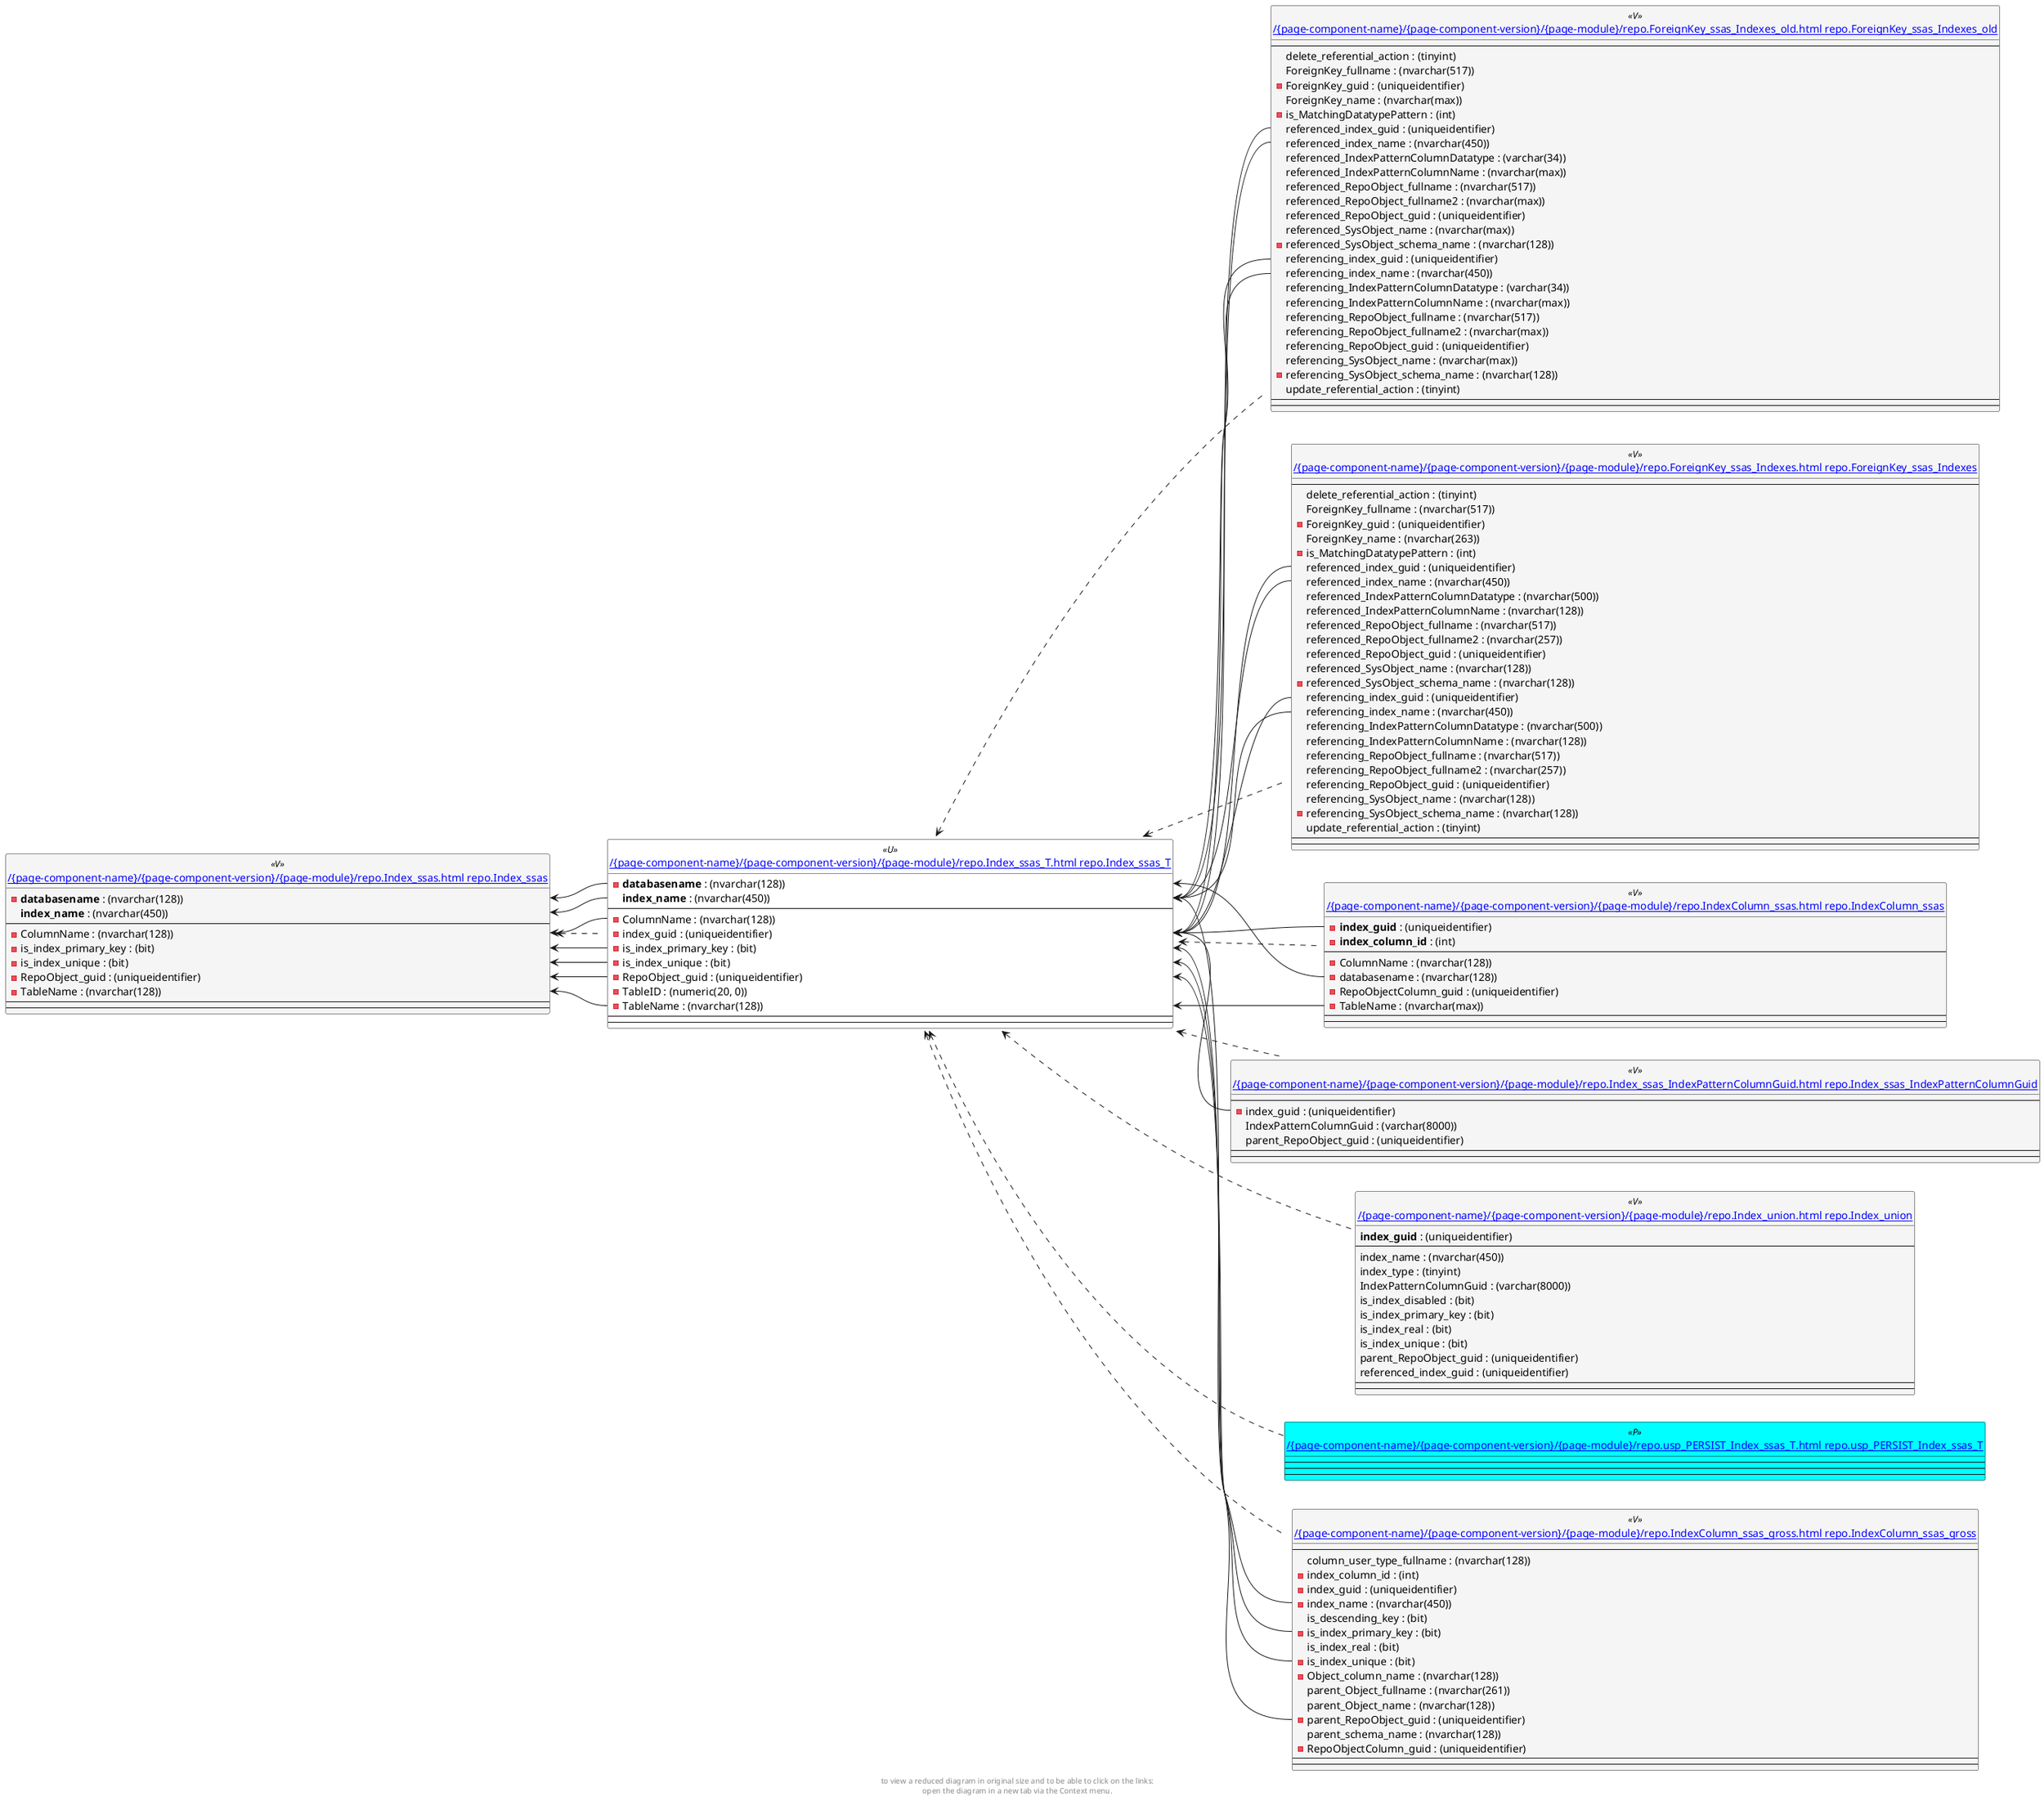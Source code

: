 @startuml
left to right direction
'top to bottom direction
hide circle
'avoide "." issues:
set namespaceSeparator none


skinparam class {
  BackgroundColor White
  BackgroundColor<<FN>> Yellow
  BackgroundColor<<FS>> Yellow
  BackgroundColor<<FT>> LightGray
  BackgroundColor<<IF>> Yellow
  BackgroundColor<<IS>> Yellow
  BackgroundColor<<P>> Aqua
  BackgroundColor<<PC>> Aqua
  BackgroundColor<<SN>> Yellow
  BackgroundColor<<SO>> SlateBlue
  BackgroundColor<<TF>> LightGray
  BackgroundColor<<TR>> Tomato
  BackgroundColor<<U>> White
  BackgroundColor<<V>> WhiteSmoke
  BackgroundColor<<X>> Aqua
}


entity "[[{site-url}/{page-component-name}/{page-component-version}/{page-module}/repo.ForeignKey_ssas_Indexes.html repo.ForeignKey_ssas_Indexes]]" as repo.ForeignKey_ssas_Indexes << V >> {
  --
  delete_referential_action : (tinyint)
  ForeignKey_fullname : (nvarchar(517))
  - ForeignKey_guid : (uniqueidentifier)
  ForeignKey_name : (nvarchar(263))
  - is_MatchingDatatypePattern : (int)
  referenced_index_guid : (uniqueidentifier)
  referenced_index_name : (nvarchar(450))
  referenced_IndexPatternColumnDatatype : (nvarchar(500))
  referenced_IndexPatternColumnName : (nvarchar(128))
  referenced_RepoObject_fullname : (nvarchar(517))
  referenced_RepoObject_fullname2 : (nvarchar(257))
  referenced_RepoObject_guid : (uniqueidentifier)
  referenced_SysObject_name : (nvarchar(128))
  - referenced_SysObject_schema_name : (nvarchar(128))
  referencing_index_guid : (uniqueidentifier)
  referencing_index_name : (nvarchar(450))
  referencing_IndexPatternColumnDatatype : (nvarchar(500))
  referencing_IndexPatternColumnName : (nvarchar(128))
  referencing_RepoObject_fullname : (nvarchar(517))
  referencing_RepoObject_fullname2 : (nvarchar(257))
  referencing_RepoObject_guid : (uniqueidentifier)
  referencing_SysObject_name : (nvarchar(128))
  - referencing_SysObject_schema_name : (nvarchar(128))
  update_referential_action : (tinyint)
  --
  --
}

entity "[[{site-url}/{page-component-name}/{page-component-version}/{page-module}/repo.ForeignKey_ssas_Indexes_old.html repo.ForeignKey_ssas_Indexes_old]]" as repo.ForeignKey_ssas_Indexes_old << V >> {
  --
  delete_referential_action : (tinyint)
  ForeignKey_fullname : (nvarchar(517))
  - ForeignKey_guid : (uniqueidentifier)
  ForeignKey_name : (nvarchar(max))
  - is_MatchingDatatypePattern : (int)
  referenced_index_guid : (uniqueidentifier)
  referenced_index_name : (nvarchar(450))
  referenced_IndexPatternColumnDatatype : (varchar(34))
  referenced_IndexPatternColumnName : (nvarchar(max))
  referenced_RepoObject_fullname : (nvarchar(517))
  referenced_RepoObject_fullname2 : (nvarchar(max))
  referenced_RepoObject_guid : (uniqueidentifier)
  referenced_SysObject_name : (nvarchar(max))
  - referenced_SysObject_schema_name : (nvarchar(128))
  referencing_index_guid : (uniqueidentifier)
  referencing_index_name : (nvarchar(450))
  referencing_IndexPatternColumnDatatype : (varchar(34))
  referencing_IndexPatternColumnName : (nvarchar(max))
  referencing_RepoObject_fullname : (nvarchar(517))
  referencing_RepoObject_fullname2 : (nvarchar(max))
  referencing_RepoObject_guid : (uniqueidentifier)
  referencing_SysObject_name : (nvarchar(max))
  - referencing_SysObject_schema_name : (nvarchar(128))
  update_referential_action : (tinyint)
  --
  --
}

entity "[[{site-url}/{page-component-name}/{page-component-version}/{page-module}/repo.Index_ssas.html repo.Index_ssas]]" as repo.Index_ssas << V >> {
  - **databasename** : (nvarchar(128))
  **index_name** : (nvarchar(450))
  --
  - ColumnName : (nvarchar(128))
  - is_index_primary_key : (bit)
  - is_index_unique : (bit)
  - RepoObject_guid : (uniqueidentifier)
  - TableName : (nvarchar(128))
  --
  --
}

entity "[[{site-url}/{page-component-name}/{page-component-version}/{page-module}/repo.Index_ssas_IndexPatternColumnGuid.html repo.Index_ssas_IndexPatternColumnGuid]]" as repo.Index_ssas_IndexPatternColumnGuid << V >> {
  --
  - index_guid : (uniqueidentifier)
  IndexPatternColumnGuid : (varchar(8000))
  parent_RepoObject_guid : (uniqueidentifier)
  --
  --
}

entity "[[{site-url}/{page-component-name}/{page-component-version}/{page-module}/repo.Index_ssas_T.html repo.Index_ssas_T]]" as repo.Index_ssas_T << U >> {
  - **databasename** : (nvarchar(128))
  **index_name** : (nvarchar(450))
  --
  - ColumnName : (nvarchar(128))
  - index_guid : (uniqueidentifier)
  - is_index_primary_key : (bit)
  - is_index_unique : (bit)
  - RepoObject_guid : (uniqueidentifier)
  - TableID : (numeric(20, 0))
  - TableName : (nvarchar(128))
  --
  --
}

entity "[[{site-url}/{page-component-name}/{page-component-version}/{page-module}/repo.Index_union.html repo.Index_union]]" as repo.Index_union << V >> {
  **index_guid** : (uniqueidentifier)
  --
  index_name : (nvarchar(450))
  index_type : (tinyint)
  IndexPatternColumnGuid : (varchar(8000))
  is_index_disabled : (bit)
  is_index_primary_key : (bit)
  is_index_real : (bit)
  is_index_unique : (bit)
  parent_RepoObject_guid : (uniqueidentifier)
  referenced_index_guid : (uniqueidentifier)
  --
  --
}

entity "[[{site-url}/{page-component-name}/{page-component-version}/{page-module}/repo.IndexColumn_ssas.html repo.IndexColumn_ssas]]" as repo.IndexColumn_ssas << V >> {
  - **index_guid** : (uniqueidentifier)
  - **index_column_id** : (int)
  --
  - ColumnName : (nvarchar(128))
  - databasename : (nvarchar(128))
  - RepoObjectColumn_guid : (uniqueidentifier)
  - TableName : (nvarchar(max))
  --
  --
}

entity "[[{site-url}/{page-component-name}/{page-component-version}/{page-module}/repo.IndexColumn_ssas_gross.html repo.IndexColumn_ssas_gross]]" as repo.IndexColumn_ssas_gross << V >> {
  --
  column_user_type_fullname : (nvarchar(128))
  - index_column_id : (int)
  - index_guid : (uniqueidentifier)
  - index_name : (nvarchar(450))
  is_descending_key : (bit)
  - is_index_primary_key : (bit)
  is_index_real : (bit)
  - is_index_unique : (bit)
  - Object_column_name : (nvarchar(128))
  parent_Object_fullname : (nvarchar(261))
  parent_Object_name : (nvarchar(128))
  - parent_RepoObject_guid : (uniqueidentifier)
  parent_schema_name : (nvarchar(128))
  - RepoObjectColumn_guid : (uniqueidentifier)
  --
  --
}

entity "[[{site-url}/{page-component-name}/{page-component-version}/{page-module}/repo.usp_PERSIST_Index_ssas_T.html repo.usp_PERSIST_Index_ssas_T]]" as repo.usp_PERSIST_Index_ssas_T << P >> {
  --
  --
  --
}

repo.Index_ssas <.. repo.Index_ssas_T
repo.Index_ssas_T <.. repo.Index_union
repo.Index_ssas_T <.. repo.IndexColumn_ssas
repo.Index_ssas_T <.. repo.Index_ssas_IndexPatternColumnGuid
repo.Index_ssas_T <.. repo.usp_PERSIST_Index_ssas_T
repo.Index_ssas_T <.. repo.ForeignKey_ssas_Indexes
repo.Index_ssas_T <.. repo.IndexColumn_ssas_gross
repo.Index_ssas_T <.. repo.ForeignKey_ssas_Indexes_old
repo.Index_ssas::ColumnName <-- repo.Index_ssas_T::ColumnName
repo.Index_ssas::databasename <-- repo.Index_ssas_T::databasename
repo.Index_ssas::index_name <-- repo.Index_ssas_T::index_name
repo.Index_ssas::is_index_primary_key <-- repo.Index_ssas_T::is_index_primary_key
repo.Index_ssas::is_index_unique <-- repo.Index_ssas_T::is_index_unique
repo.Index_ssas::RepoObject_guid <-- repo.Index_ssas_T::RepoObject_guid
repo.Index_ssas::TableName <-- repo.Index_ssas_T::TableName
repo.Index_ssas_T::databasename <-- repo.IndexColumn_ssas::databasename
repo.Index_ssas_T::index_guid <-- repo.IndexColumn_ssas::index_guid
repo.Index_ssas_T::index_guid <-- repo.Index_ssas_IndexPatternColumnGuid::index_guid
repo.Index_ssas_T::index_guid <-- repo.ForeignKey_ssas_Indexes::referenced_index_guid
repo.Index_ssas_T::index_guid <-- repo.ForeignKey_ssas_Indexes::referencing_index_guid
repo.Index_ssas_T::index_guid <-- repo.ForeignKey_ssas_Indexes_old::referenced_index_guid
repo.Index_ssas_T::index_guid <-- repo.ForeignKey_ssas_Indexes_old::referencing_index_guid
repo.Index_ssas_T::index_name <-- repo.ForeignKey_ssas_Indexes::referenced_index_name
repo.Index_ssas_T::index_name <-- repo.ForeignKey_ssas_Indexes::referencing_index_name
repo.Index_ssas_T::index_name <-- repo.IndexColumn_ssas_gross::index_name
repo.Index_ssas_T::index_name <-- repo.ForeignKey_ssas_Indexes_old::referenced_index_name
repo.Index_ssas_T::index_name <-- repo.ForeignKey_ssas_Indexes_old::referencing_index_name
repo.Index_ssas_T::is_index_primary_key <-- repo.IndexColumn_ssas_gross::is_index_primary_key
repo.Index_ssas_T::is_index_unique <-- repo.IndexColumn_ssas_gross::is_index_unique
repo.Index_ssas_T::RepoObject_guid <-- repo.IndexColumn_ssas_gross::parent_RepoObject_guid
repo.Index_ssas_T::TableName <-- repo.IndexColumn_ssas::TableName
footer
to view a reduced diagram in original size and to be able to click on the links:
open the diagram in a new tab via the Context menu.
end footer

@enduml

